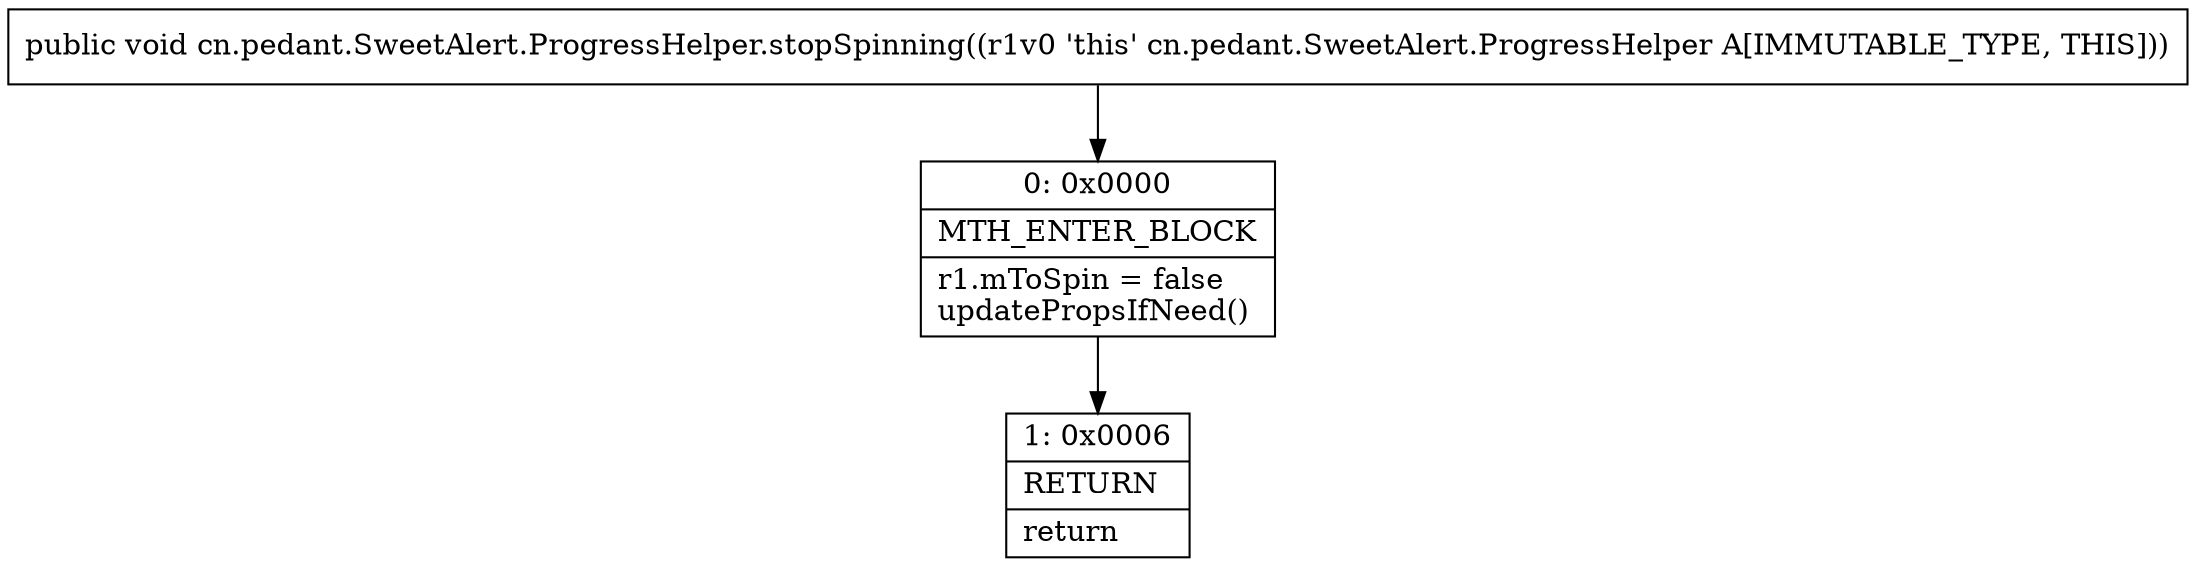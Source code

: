 digraph "CFG forcn.pedant.SweetAlert.ProgressHelper.stopSpinning()V" {
Node_0 [shape=record,label="{0\:\ 0x0000|MTH_ENTER_BLOCK\l|r1.mToSpin = false\lupdatePropsIfNeed()\l}"];
Node_1 [shape=record,label="{1\:\ 0x0006|RETURN\l|return\l}"];
MethodNode[shape=record,label="{public void cn.pedant.SweetAlert.ProgressHelper.stopSpinning((r1v0 'this' cn.pedant.SweetAlert.ProgressHelper A[IMMUTABLE_TYPE, THIS])) }"];
MethodNode -> Node_0;
Node_0 -> Node_1;
}

